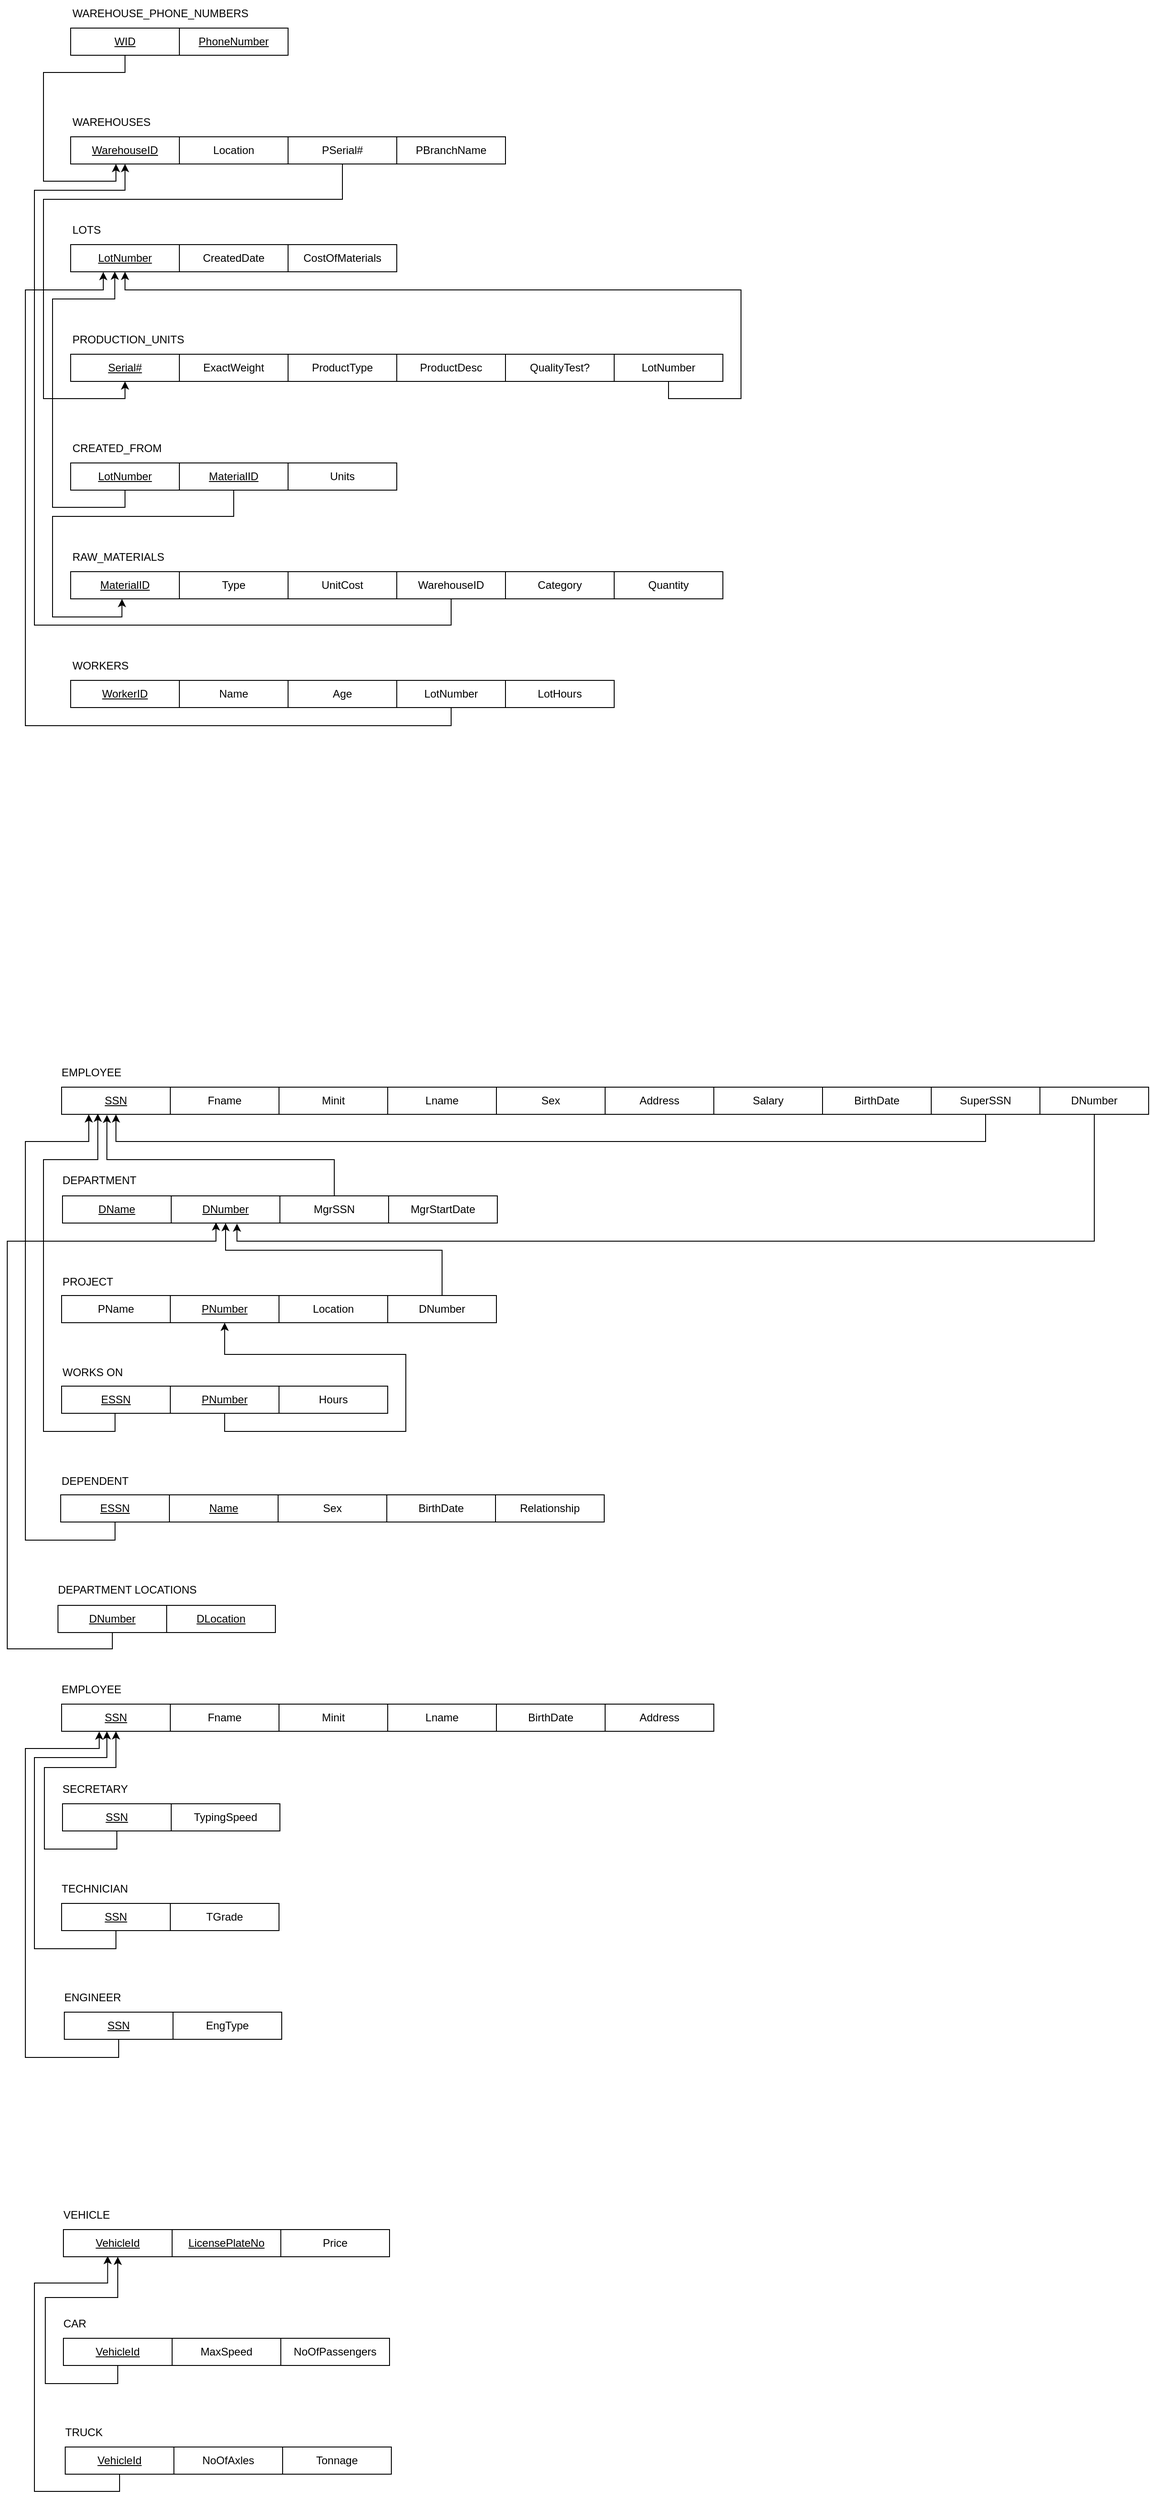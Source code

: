 <mxfile version="27.0.5">
  <diagram name="Page-1" id="d1vjwxluklCiD5EcFsX2">
    <mxGraphModel dx="2578" dy="3076" grid="1" gridSize="10" guides="1" tooltips="1" connect="1" arrows="1" fold="1" page="1" pageScale="1" pageWidth="850" pageHeight="1100" math="0" shadow="0">
      <root>
        <mxCell id="0" />
        <mxCell id="1" parent="0" />
        <mxCell id="awbqlO3b8IWFAWvkPjFu-1" value="Fname" style="rounded=0;whiteSpace=wrap;html=1;" vertex="1" parent="1">
          <mxGeometry x="230" y="340" width="120" height="30" as="geometry" />
        </mxCell>
        <mxCell id="awbqlO3b8IWFAWvkPjFu-2" value="Minit" style="rounded=0;whiteSpace=wrap;html=1;" vertex="1" parent="1">
          <mxGeometry x="350" y="340" width="120" height="30" as="geometry" />
        </mxCell>
        <mxCell id="awbqlO3b8IWFAWvkPjFu-3" value="Lname" style="rounded=0;whiteSpace=wrap;html=1;" vertex="1" parent="1">
          <mxGeometry x="470" y="340" width="120" height="30" as="geometry" />
        </mxCell>
        <mxCell id="awbqlO3b8IWFAWvkPjFu-4" value="Sex" style="rounded=0;whiteSpace=wrap;html=1;" vertex="1" parent="1">
          <mxGeometry x="590" y="340" width="120" height="30" as="geometry" />
        </mxCell>
        <mxCell id="awbqlO3b8IWFAWvkPjFu-5" value="Address" style="rounded=0;whiteSpace=wrap;html=1;" vertex="1" parent="1">
          <mxGeometry x="710" y="340" width="120" height="30" as="geometry" />
        </mxCell>
        <mxCell id="awbqlO3b8IWFAWvkPjFu-6" value="Salary" style="rounded=0;whiteSpace=wrap;html=1;" vertex="1" parent="1">
          <mxGeometry x="830" y="340" width="120" height="30" as="geometry" />
        </mxCell>
        <mxCell id="awbqlO3b8IWFAWvkPjFu-7" value="SSN" style="rounded=0;whiteSpace=wrap;html=1;fontStyle=4" vertex="1" parent="1">
          <mxGeometry x="110" y="340" width="120" height="30" as="geometry" />
        </mxCell>
        <mxCell id="awbqlO3b8IWFAWvkPjFu-9" style="edgeStyle=orthogonalEdgeStyle;rounded=0;orthogonalLoop=1;jettySize=auto;html=1;entryX=0.5;entryY=1;entryDx=0;entryDy=0;exitX=0.5;exitY=1;exitDx=0;exitDy=0;" edge="1" parent="1" source="awbqlO3b8IWFAWvkPjFu-8" target="awbqlO3b8IWFAWvkPjFu-7">
          <mxGeometry relative="1" as="geometry">
            <Array as="points">
              <mxPoint x="1130" y="400" />
              <mxPoint x="170" y="400" />
            </Array>
          </mxGeometry>
        </mxCell>
        <mxCell id="awbqlO3b8IWFAWvkPjFu-8" value="SuperSSN" style="rounded=0;whiteSpace=wrap;html=1;" vertex="1" parent="1">
          <mxGeometry x="1070" y="340" width="120" height="30" as="geometry" />
        </mxCell>
        <mxCell id="awbqlO3b8IWFAWvkPjFu-10" value="&lt;div align=&quot;left&quot;&gt;EMPLOYEE&lt;/div&gt;" style="text;html=1;align=left;verticalAlign=middle;whiteSpace=wrap;rounded=0;" vertex="1" parent="1">
          <mxGeometry x="108" y="309" width="60" height="30" as="geometry" />
        </mxCell>
        <mxCell id="awbqlO3b8IWFAWvkPjFu-11" value="DName" style="rounded=0;whiteSpace=wrap;html=1;fontStyle=4" vertex="1" parent="1">
          <mxGeometry x="111" y="460" width="120" height="30" as="geometry" />
        </mxCell>
        <mxCell id="awbqlO3b8IWFAWvkPjFu-12" value="DNumber" style="rounded=0;whiteSpace=wrap;html=1;fontStyle=4" vertex="1" parent="1">
          <mxGeometry x="231" y="460" width="120" height="30" as="geometry" />
        </mxCell>
        <mxCell id="awbqlO3b8IWFAWvkPjFu-15" style="edgeStyle=orthogonalEdgeStyle;rounded=0;orthogonalLoop=1;jettySize=auto;html=1;exitX=0.5;exitY=1;exitDx=0;exitDy=0;entryX=0.605;entryY=1.019;entryDx=0;entryDy=0;entryPerimeter=0;" edge="1" parent="1" source="awbqlO3b8IWFAWvkPjFu-14" target="awbqlO3b8IWFAWvkPjFu-12">
          <mxGeometry relative="1" as="geometry">
            <mxPoint x="1249.5" y="470" as="sourcePoint" />
            <mxPoint x="300" y="490" as="targetPoint" />
            <Array as="points">
              <mxPoint x="1250" y="510" />
              <mxPoint x="304" y="510" />
            </Array>
          </mxGeometry>
        </mxCell>
        <mxCell id="awbqlO3b8IWFAWvkPjFu-14" value="DNumber" style="rounded=0;whiteSpace=wrap;html=1;" vertex="1" parent="1">
          <mxGeometry x="1190" y="340" width="120" height="30" as="geometry" />
        </mxCell>
        <mxCell id="awbqlO3b8IWFAWvkPjFu-17" value="DEPARTMENT" style="text;html=1;align=left;verticalAlign=middle;whiteSpace=wrap;rounded=0;" vertex="1" parent="1">
          <mxGeometry x="109" y="428" width="60" height="30" as="geometry" />
        </mxCell>
        <mxCell id="awbqlO3b8IWFAWvkPjFu-18" value="MgrSSN" style="rounded=0;whiteSpace=wrap;html=1;fontStyle=0" vertex="1" parent="1">
          <mxGeometry x="351" y="460" width="120" height="30" as="geometry" />
        </mxCell>
        <mxCell id="awbqlO3b8IWFAWvkPjFu-19" style="edgeStyle=orthogonalEdgeStyle;rounded=0;orthogonalLoop=1;jettySize=auto;html=1;entryX=0.417;entryY=1.019;entryDx=0;entryDy=0;entryPerimeter=0;" edge="1" parent="1" source="awbqlO3b8IWFAWvkPjFu-18" target="awbqlO3b8IWFAWvkPjFu-7">
          <mxGeometry relative="1" as="geometry">
            <Array as="points">
              <mxPoint x="411" y="420" />
              <mxPoint x="160" y="420" />
            </Array>
          </mxGeometry>
        </mxCell>
        <mxCell id="awbqlO3b8IWFAWvkPjFu-20" value="MgrStartDate" style="rounded=0;whiteSpace=wrap;html=1;fontStyle=0" vertex="1" parent="1">
          <mxGeometry x="471" y="460" width="120" height="30" as="geometry" />
        </mxCell>
        <mxCell id="awbqlO3b8IWFAWvkPjFu-21" value="BirthDate" style="rounded=0;whiteSpace=wrap;html=1;" vertex="1" parent="1">
          <mxGeometry x="950" y="340" width="120" height="30" as="geometry" />
        </mxCell>
        <mxCell id="awbqlO3b8IWFAWvkPjFu-22" value="PName" style="rounded=0;whiteSpace=wrap;html=1;fontStyle=0" vertex="1" parent="1">
          <mxGeometry x="110" y="570" width="120" height="30" as="geometry" />
        </mxCell>
        <mxCell id="awbqlO3b8IWFAWvkPjFu-23" value="PROJECT" style="text;html=1;align=left;verticalAlign=middle;whiteSpace=wrap;rounded=0;" vertex="1" parent="1">
          <mxGeometry x="109" y="540" width="60" height="30" as="geometry" />
        </mxCell>
        <mxCell id="awbqlO3b8IWFAWvkPjFu-24" value="PNumber" style="rounded=0;whiteSpace=wrap;html=1;fontStyle=4" vertex="1" parent="1">
          <mxGeometry x="230" y="570" width="120" height="30" as="geometry" />
        </mxCell>
        <mxCell id="awbqlO3b8IWFAWvkPjFu-25" value="Location" style="rounded=0;whiteSpace=wrap;html=1;fontStyle=0" vertex="1" parent="1">
          <mxGeometry x="350" y="570" width="120" height="30" as="geometry" />
        </mxCell>
        <mxCell id="awbqlO3b8IWFAWvkPjFu-27" style="edgeStyle=orthogonalEdgeStyle;rounded=0;orthogonalLoop=1;jettySize=auto;html=1;entryX=0.5;entryY=1;entryDx=0;entryDy=0;" edge="1" parent="1" source="awbqlO3b8IWFAWvkPjFu-26" target="awbqlO3b8IWFAWvkPjFu-12">
          <mxGeometry relative="1" as="geometry">
            <Array as="points">
              <mxPoint x="530" y="520" />
              <mxPoint x="291" y="520" />
            </Array>
          </mxGeometry>
        </mxCell>
        <mxCell id="awbqlO3b8IWFAWvkPjFu-26" value="DNumber" style="rounded=0;whiteSpace=wrap;html=1;fontStyle=0" vertex="1" parent="1">
          <mxGeometry x="470" y="570" width="120" height="30" as="geometry" />
        </mxCell>
        <mxCell id="awbqlO3b8IWFAWvkPjFu-30" style="edgeStyle=orthogonalEdgeStyle;rounded=0;orthogonalLoop=1;jettySize=auto;html=1;entryX=0.333;entryY=0.974;entryDx=0;entryDy=0;entryPerimeter=0;exitX=0.5;exitY=1;exitDx=0;exitDy=0;" edge="1" parent="1" source="awbqlO3b8IWFAWvkPjFu-28" target="awbqlO3b8IWFAWvkPjFu-7">
          <mxGeometry relative="1" as="geometry">
            <mxPoint x="150" y="380" as="targetPoint" />
            <Array as="points">
              <mxPoint x="169" y="720" />
              <mxPoint x="90" y="720" />
              <mxPoint x="90" y="420" />
              <mxPoint x="150" y="420" />
            </Array>
          </mxGeometry>
        </mxCell>
        <mxCell id="awbqlO3b8IWFAWvkPjFu-28" value="ESSN" style="rounded=0;whiteSpace=wrap;html=1;fontStyle=4" vertex="1" parent="1">
          <mxGeometry x="110" y="670" width="120" height="30" as="geometry" />
        </mxCell>
        <mxCell id="awbqlO3b8IWFAWvkPjFu-29" value="WORKS ON" style="text;html=1;align=left;verticalAlign=middle;whiteSpace=wrap;rounded=0;" vertex="1" parent="1">
          <mxGeometry x="109" y="640" width="92" height="30" as="geometry" />
        </mxCell>
        <mxCell id="awbqlO3b8IWFAWvkPjFu-32" style="edgeStyle=orthogonalEdgeStyle;rounded=0;orthogonalLoop=1;jettySize=auto;html=1;entryX=0.5;entryY=1;entryDx=0;entryDy=0;exitX=0.5;exitY=1;exitDx=0;exitDy=0;" edge="1" parent="1" source="awbqlO3b8IWFAWvkPjFu-31" target="awbqlO3b8IWFAWvkPjFu-24">
          <mxGeometry relative="1" as="geometry">
            <Array as="points">
              <mxPoint x="290" y="720" />
              <mxPoint x="490" y="720" />
              <mxPoint x="490" y="635" />
              <mxPoint x="290" y="635" />
            </Array>
          </mxGeometry>
        </mxCell>
        <mxCell id="awbqlO3b8IWFAWvkPjFu-31" value="PNumber" style="rounded=0;whiteSpace=wrap;html=1;fontStyle=4" vertex="1" parent="1">
          <mxGeometry x="230" y="670" width="120" height="30" as="geometry" />
        </mxCell>
        <mxCell id="awbqlO3b8IWFAWvkPjFu-33" value="Hours" style="rounded=0;whiteSpace=wrap;html=1;fontStyle=0" vertex="1" parent="1">
          <mxGeometry x="350" y="670" width="120" height="30" as="geometry" />
        </mxCell>
        <mxCell id="awbqlO3b8IWFAWvkPjFu-41" style="edgeStyle=orthogonalEdgeStyle;rounded=0;orthogonalLoop=1;jettySize=auto;html=1;entryX=0.25;entryY=1;entryDx=0;entryDy=0;exitX=0.5;exitY=1;exitDx=0;exitDy=0;" edge="1" parent="1" source="awbqlO3b8IWFAWvkPjFu-35" target="awbqlO3b8IWFAWvkPjFu-7">
          <mxGeometry relative="1" as="geometry">
            <Array as="points">
              <mxPoint x="169" y="840" />
              <mxPoint x="70" y="840" />
              <mxPoint x="70" y="400" />
              <mxPoint x="140" y="400" />
            </Array>
          </mxGeometry>
        </mxCell>
        <mxCell id="awbqlO3b8IWFAWvkPjFu-35" value="ESSN" style="rounded=0;whiteSpace=wrap;html=1;fontStyle=4" vertex="1" parent="1">
          <mxGeometry x="109" y="790" width="120" height="30" as="geometry" />
        </mxCell>
        <mxCell id="awbqlO3b8IWFAWvkPjFu-36" value="DEPENDENT" style="text;html=1;align=left;verticalAlign=middle;whiteSpace=wrap;rounded=0;" vertex="1" parent="1">
          <mxGeometry x="108" y="760" width="92" height="30" as="geometry" />
        </mxCell>
        <mxCell id="awbqlO3b8IWFAWvkPjFu-37" value="Name" style="rounded=0;whiteSpace=wrap;html=1;fontStyle=4" vertex="1" parent="1">
          <mxGeometry x="229" y="790" width="120" height="30" as="geometry" />
        </mxCell>
        <mxCell id="awbqlO3b8IWFAWvkPjFu-38" value="Sex" style="rounded=0;whiteSpace=wrap;html=1;fontStyle=0" vertex="1" parent="1">
          <mxGeometry x="349" y="790" width="120" height="30" as="geometry" />
        </mxCell>
        <mxCell id="awbqlO3b8IWFAWvkPjFu-39" value="BirthDate" style="rounded=0;whiteSpace=wrap;html=1;fontStyle=0" vertex="1" parent="1">
          <mxGeometry x="469" y="790" width="120" height="30" as="geometry" />
        </mxCell>
        <mxCell id="awbqlO3b8IWFAWvkPjFu-40" value="Relationship" style="rounded=0;whiteSpace=wrap;html=1;fontStyle=0" vertex="1" parent="1">
          <mxGeometry x="589" y="790" width="120" height="30" as="geometry" />
        </mxCell>
        <mxCell id="awbqlO3b8IWFAWvkPjFu-42" value="Fname" style="rounded=0;whiteSpace=wrap;html=1;" vertex="1" parent="1">
          <mxGeometry x="230" y="1021" width="120" height="30" as="geometry" />
        </mxCell>
        <mxCell id="awbqlO3b8IWFAWvkPjFu-43" value="Minit" style="rounded=0;whiteSpace=wrap;html=1;" vertex="1" parent="1">
          <mxGeometry x="350" y="1021" width="120" height="30" as="geometry" />
        </mxCell>
        <mxCell id="awbqlO3b8IWFAWvkPjFu-44" value="Lname" style="rounded=0;whiteSpace=wrap;html=1;" vertex="1" parent="1">
          <mxGeometry x="470" y="1021" width="120" height="30" as="geometry" />
        </mxCell>
        <mxCell id="awbqlO3b8IWFAWvkPjFu-46" value="Address" style="rounded=0;whiteSpace=wrap;html=1;" vertex="1" parent="1">
          <mxGeometry x="710" y="1021" width="120" height="30" as="geometry" />
        </mxCell>
        <mxCell id="awbqlO3b8IWFAWvkPjFu-48" value="SSN" style="rounded=0;whiteSpace=wrap;html=1;fontStyle=4" vertex="1" parent="1">
          <mxGeometry x="110" y="1021" width="120" height="30" as="geometry" />
        </mxCell>
        <mxCell id="awbqlO3b8IWFAWvkPjFu-50" value="&lt;div align=&quot;left&quot;&gt;EMPLOYEE&lt;/div&gt;" style="text;html=1;align=left;verticalAlign=middle;whiteSpace=wrap;rounded=0;" vertex="1" parent="1">
          <mxGeometry x="108" y="990" width="60" height="30" as="geometry" />
        </mxCell>
        <mxCell id="awbqlO3b8IWFAWvkPjFu-52" value="BirthDate" style="rounded=0;whiteSpace=wrap;html=1;" vertex="1" parent="1">
          <mxGeometry x="590" y="1021" width="120" height="30" as="geometry" />
        </mxCell>
        <mxCell id="awbqlO3b8IWFAWvkPjFu-67" style="edgeStyle=orthogonalEdgeStyle;rounded=0;orthogonalLoop=1;jettySize=auto;html=1;entryX=0.5;entryY=1;entryDx=0;entryDy=0;exitX=0.5;exitY=1;exitDx=0;exitDy=0;" edge="1" parent="1" source="awbqlO3b8IWFAWvkPjFu-56" target="awbqlO3b8IWFAWvkPjFu-48">
          <mxGeometry relative="1" as="geometry" />
        </mxCell>
        <mxCell id="awbqlO3b8IWFAWvkPjFu-56" value="SSN" style="rounded=0;whiteSpace=wrap;html=1;fontStyle=4" vertex="1" parent="1">
          <mxGeometry x="111" y="1131" width="120" height="30" as="geometry" />
        </mxCell>
        <mxCell id="awbqlO3b8IWFAWvkPjFu-57" value="SECRETARY" style="text;html=1;align=left;verticalAlign=middle;whiteSpace=wrap;rounded=0;" vertex="1" parent="1">
          <mxGeometry x="109" y="1100" width="60" height="30" as="geometry" />
        </mxCell>
        <mxCell id="awbqlO3b8IWFAWvkPjFu-59" value="TypingSpeed" style="rounded=0;whiteSpace=wrap;html=1;" vertex="1" parent="1">
          <mxGeometry x="231" y="1131" width="120" height="30" as="geometry" />
        </mxCell>
        <mxCell id="awbqlO3b8IWFAWvkPjFu-68" style="edgeStyle=orthogonalEdgeStyle;rounded=0;orthogonalLoop=1;jettySize=auto;html=1;exitX=0.5;exitY=1;exitDx=0;exitDy=0;" edge="1" parent="1" source="awbqlO3b8IWFAWvkPjFu-60">
          <mxGeometry relative="1" as="geometry">
            <mxPoint x="160" y="1051" as="targetPoint" />
            <Array as="points">
              <mxPoint x="170" y="1291" />
              <mxPoint x="80" y="1291" />
              <mxPoint x="80" y="1080" />
              <mxPoint x="160" y="1080" />
              <mxPoint x="160" y="1051" />
            </Array>
          </mxGeometry>
        </mxCell>
        <mxCell id="awbqlO3b8IWFAWvkPjFu-60" value="SSN" style="rounded=0;whiteSpace=wrap;html=1;fontStyle=4" vertex="1" parent="1">
          <mxGeometry x="110" y="1241" width="120" height="30" as="geometry" />
        </mxCell>
        <mxCell id="awbqlO3b8IWFAWvkPjFu-61" value="TECHNICIAN" style="text;html=1;align=left;verticalAlign=middle;whiteSpace=wrap;rounded=0;" vertex="1" parent="1">
          <mxGeometry x="108" y="1210" width="60" height="30" as="geometry" />
        </mxCell>
        <mxCell id="awbqlO3b8IWFAWvkPjFu-62" value="TGrade" style="rounded=0;whiteSpace=wrap;html=1;" vertex="1" parent="1">
          <mxGeometry x="230" y="1241" width="120" height="30" as="geometry" />
        </mxCell>
        <mxCell id="awbqlO3b8IWFAWvkPjFu-69" style="edgeStyle=orthogonalEdgeStyle;rounded=0;orthogonalLoop=1;jettySize=auto;html=1;exitX=0.5;exitY=1;exitDx=0;exitDy=0;entryX=0.346;entryY=1.008;entryDx=0;entryDy=0;entryPerimeter=0;" edge="1" parent="1" source="awbqlO3b8IWFAWvkPjFu-63" target="awbqlO3b8IWFAWvkPjFu-48">
          <mxGeometry relative="1" as="geometry">
            <mxPoint x="70" y="1230" as="targetPoint" />
            <Array as="points">
              <mxPoint x="173" y="1411" />
              <mxPoint x="70" y="1411" />
              <mxPoint x="70" y="1070" />
              <mxPoint x="152" y="1070" />
            </Array>
          </mxGeometry>
        </mxCell>
        <mxCell id="awbqlO3b8IWFAWvkPjFu-63" value="SSN" style="rounded=0;whiteSpace=wrap;html=1;fontStyle=4" vertex="1" parent="1">
          <mxGeometry x="113" y="1361" width="120" height="30" as="geometry" />
        </mxCell>
        <mxCell id="awbqlO3b8IWFAWvkPjFu-64" value="ENGINEER" style="text;html=1;align=left;verticalAlign=middle;whiteSpace=wrap;rounded=0;" vertex="1" parent="1">
          <mxGeometry x="111" y="1330" width="60" height="30" as="geometry" />
        </mxCell>
        <mxCell id="awbqlO3b8IWFAWvkPjFu-65" value="EngType" style="rounded=0;whiteSpace=wrap;html=1;" vertex="1" parent="1">
          <mxGeometry x="233" y="1361" width="120" height="30" as="geometry" />
        </mxCell>
        <mxCell id="awbqlO3b8IWFAWvkPjFu-70" value="VehicleId" style="rounded=0;whiteSpace=wrap;html=1;fontStyle=4" vertex="1" parent="1">
          <mxGeometry x="112" y="1601" width="120" height="30" as="geometry" />
        </mxCell>
        <mxCell id="awbqlO3b8IWFAWvkPjFu-71" value="VEHICLE" style="text;html=1;align=left;verticalAlign=middle;whiteSpace=wrap;rounded=0;" vertex="1" parent="1">
          <mxGeometry x="110" y="1570" width="60" height="30" as="geometry" />
        </mxCell>
        <mxCell id="awbqlO3b8IWFAWvkPjFu-72" value="LicensePlateNo" style="rounded=0;whiteSpace=wrap;html=1;fontStyle=4" vertex="1" parent="1">
          <mxGeometry x="232" y="1601" width="120" height="30" as="geometry" />
        </mxCell>
        <mxCell id="awbqlO3b8IWFAWvkPjFu-73" value="Price" style="rounded=0;whiteSpace=wrap;html=1;fontStyle=0" vertex="1" parent="1">
          <mxGeometry x="352" y="1601" width="120" height="30" as="geometry" />
        </mxCell>
        <mxCell id="awbqlO3b8IWFAWvkPjFu-82" style="edgeStyle=orthogonalEdgeStyle;rounded=0;orthogonalLoop=1;jettySize=auto;html=1;entryX=0.5;entryY=1;entryDx=0;entryDy=0;exitX=0.5;exitY=1;exitDx=0;exitDy=0;" edge="1" parent="1" source="awbqlO3b8IWFAWvkPjFu-74" target="awbqlO3b8IWFAWvkPjFu-70">
          <mxGeometry relative="1" as="geometry" />
        </mxCell>
        <mxCell id="awbqlO3b8IWFAWvkPjFu-74" value="VehicleId" style="rounded=0;whiteSpace=wrap;html=1;fontStyle=4" vertex="1" parent="1">
          <mxGeometry x="112" y="1721" width="120" height="30" as="geometry" />
        </mxCell>
        <mxCell id="awbqlO3b8IWFAWvkPjFu-75" value="CAR" style="text;html=1;align=left;verticalAlign=middle;whiteSpace=wrap;rounded=0;" vertex="1" parent="1">
          <mxGeometry x="110" y="1690" width="60" height="30" as="geometry" />
        </mxCell>
        <mxCell id="awbqlO3b8IWFAWvkPjFu-76" value="MaxSpeed" style="rounded=0;whiteSpace=wrap;html=1;" vertex="1" parent="1">
          <mxGeometry x="232" y="1721" width="120" height="30" as="geometry" />
        </mxCell>
        <mxCell id="awbqlO3b8IWFAWvkPjFu-77" value="NoOfPassengers" style="rounded=0;whiteSpace=wrap;html=1;" vertex="1" parent="1">
          <mxGeometry x="352" y="1721" width="120" height="30" as="geometry" />
        </mxCell>
        <mxCell id="awbqlO3b8IWFAWvkPjFu-83" style="edgeStyle=orthogonalEdgeStyle;rounded=0;orthogonalLoop=1;jettySize=auto;html=1;entryX=0.407;entryY=0.971;entryDx=0;entryDy=0;entryPerimeter=0;exitX=0.5;exitY=1;exitDx=0;exitDy=0;" edge="1" parent="1" source="awbqlO3b8IWFAWvkPjFu-78" target="awbqlO3b8IWFAWvkPjFu-70">
          <mxGeometry relative="1" as="geometry">
            <mxPoint x="80" y="1660" as="targetPoint" />
            <Array as="points">
              <mxPoint x="174" y="1890" />
              <mxPoint x="80" y="1890" />
              <mxPoint x="80" y="1660" />
              <mxPoint x="161" y="1660" />
            </Array>
          </mxGeometry>
        </mxCell>
        <mxCell id="awbqlO3b8IWFAWvkPjFu-78" value="VehicleId" style="rounded=0;whiteSpace=wrap;html=1;fontStyle=4" vertex="1" parent="1">
          <mxGeometry x="114" y="1841" width="120" height="30" as="geometry" />
        </mxCell>
        <mxCell id="awbqlO3b8IWFAWvkPjFu-79" value="TRUCK" style="text;html=1;align=left;verticalAlign=middle;whiteSpace=wrap;rounded=0;" vertex="1" parent="1">
          <mxGeometry x="112" y="1810" width="60" height="30" as="geometry" />
        </mxCell>
        <mxCell id="awbqlO3b8IWFAWvkPjFu-80" value="NoOfAxles" style="rounded=0;whiteSpace=wrap;html=1;" vertex="1" parent="1">
          <mxGeometry x="234" y="1841" width="120" height="30" as="geometry" />
        </mxCell>
        <mxCell id="awbqlO3b8IWFAWvkPjFu-81" value="Tonnage" style="rounded=0;whiteSpace=wrap;html=1;" vertex="1" parent="1">
          <mxGeometry x="354" y="1841" width="120" height="30" as="geometry" />
        </mxCell>
        <mxCell id="awbqlO3b8IWFAWvkPjFu-150" value="DNumber" style="rounded=0;whiteSpace=wrap;html=1;fontStyle=4" vertex="1" parent="1">
          <mxGeometry x="106" y="912" width="120" height="30" as="geometry" />
        </mxCell>
        <mxCell id="awbqlO3b8IWFAWvkPjFu-151" value="DEPARTMENT LOCATIONS" style="text;html=1;align=left;verticalAlign=middle;whiteSpace=wrap;rounded=0;" vertex="1" parent="1">
          <mxGeometry x="104" y="880" width="186" height="30" as="geometry" />
        </mxCell>
        <mxCell id="awbqlO3b8IWFAWvkPjFu-155" value="DLocation" style="rounded=0;whiteSpace=wrap;html=1;fontStyle=4" vertex="1" parent="1">
          <mxGeometry x="226" y="912" width="120" height="30" as="geometry" />
        </mxCell>
        <mxCell id="awbqlO3b8IWFAWvkPjFu-156" style="edgeStyle=orthogonalEdgeStyle;rounded=0;orthogonalLoop=1;jettySize=auto;html=1;entryX=0.412;entryY=0.976;entryDx=0;entryDy=0;entryPerimeter=0;exitX=0.5;exitY=1;exitDx=0;exitDy=0;" edge="1" parent="1" source="awbqlO3b8IWFAWvkPjFu-150" target="awbqlO3b8IWFAWvkPjFu-12">
          <mxGeometry relative="1" as="geometry">
            <Array as="points">
              <mxPoint x="166" y="960" />
              <mxPoint x="50" y="960" />
              <mxPoint x="50" y="510" />
              <mxPoint x="280" y="510" />
            </Array>
          </mxGeometry>
        </mxCell>
        <mxCell id="awbqlO3b8IWFAWvkPjFu-157" value="" style="group" vertex="1" connectable="0" parent="1">
          <mxGeometry x="70" y="-860" width="790" height="801" as="geometry" />
        </mxCell>
        <mxCell id="awbqlO3b8IWFAWvkPjFu-84" value="LOTS" style="text;html=1;align=left;verticalAlign=middle;whiteSpace=wrap;rounded=0;" vertex="1" parent="awbqlO3b8IWFAWvkPjFu-157">
          <mxGeometry x="50" y="239" width="60" height="30" as="geometry" />
        </mxCell>
        <mxCell id="awbqlO3b8IWFAWvkPjFu-85" value="LotNumber" style="rounded=0;whiteSpace=wrap;html=1;fontStyle=4" vertex="1" parent="awbqlO3b8IWFAWvkPjFu-157">
          <mxGeometry x="50" y="270" width="120" height="30" as="geometry" />
        </mxCell>
        <mxCell id="awbqlO3b8IWFAWvkPjFu-86" value="CreatedDate" style="rounded=0;whiteSpace=wrap;html=1;fontStyle=0" vertex="1" parent="awbqlO3b8IWFAWvkPjFu-157">
          <mxGeometry x="170" y="270" width="120" height="30" as="geometry" />
        </mxCell>
        <mxCell id="awbqlO3b8IWFAWvkPjFu-87" value="CostOfMaterials" style="rounded=0;whiteSpace=wrap;html=1;fontStyle=0" vertex="1" parent="awbqlO3b8IWFAWvkPjFu-157">
          <mxGeometry x="290" y="270" width="120" height="30" as="geometry" />
        </mxCell>
        <mxCell id="awbqlO3b8IWFAWvkPjFu-88" value="PRODUCTION_UNITS" style="text;html=1;align=left;verticalAlign=middle;whiteSpace=wrap;rounded=0;" vertex="1" parent="awbqlO3b8IWFAWvkPjFu-157">
          <mxGeometry x="50" y="360" width="130" height="30" as="geometry" />
        </mxCell>
        <mxCell id="awbqlO3b8IWFAWvkPjFu-135" style="edgeStyle=orthogonalEdgeStyle;rounded=0;orthogonalLoop=1;jettySize=auto;html=1;entryX=0.5;entryY=1;entryDx=0;entryDy=0;exitX=0.5;exitY=1;exitDx=0;exitDy=0;startArrow=classic;startFill=1;endArrow=none;endFill=1;" edge="1" parent="awbqlO3b8IWFAWvkPjFu-157" source="awbqlO3b8IWFAWvkPjFu-89" target="awbqlO3b8IWFAWvkPjFu-133">
          <mxGeometry relative="1" as="geometry">
            <Array as="points">
              <mxPoint x="110" y="440" />
              <mxPoint x="20" y="440" />
              <mxPoint x="20" y="220" />
              <mxPoint x="350" y="220" />
            </Array>
          </mxGeometry>
        </mxCell>
        <mxCell id="awbqlO3b8IWFAWvkPjFu-89" value="Serial#" style="rounded=0;whiteSpace=wrap;html=1;fontStyle=4" vertex="1" parent="awbqlO3b8IWFAWvkPjFu-157">
          <mxGeometry x="50" y="391" width="120" height="30" as="geometry" />
        </mxCell>
        <mxCell id="awbqlO3b8IWFAWvkPjFu-90" value="ExactWeight" style="rounded=0;whiteSpace=wrap;html=1;fontStyle=0" vertex="1" parent="awbqlO3b8IWFAWvkPjFu-157">
          <mxGeometry x="170" y="391" width="120" height="30" as="geometry" />
        </mxCell>
        <mxCell id="awbqlO3b8IWFAWvkPjFu-91" value="&lt;div&gt;ProductType&lt;/div&gt;" style="rounded=0;whiteSpace=wrap;html=1;fontStyle=0" vertex="1" parent="awbqlO3b8IWFAWvkPjFu-157">
          <mxGeometry x="290" y="391" width="120" height="30" as="geometry" />
        </mxCell>
        <mxCell id="awbqlO3b8IWFAWvkPjFu-92" value="ProductDesc" style="rounded=0;whiteSpace=wrap;html=1;fontStyle=0" vertex="1" parent="awbqlO3b8IWFAWvkPjFu-157">
          <mxGeometry x="410" y="391" width="120" height="30" as="geometry" />
        </mxCell>
        <mxCell id="awbqlO3b8IWFAWvkPjFu-93" value="QualityTest?" style="rounded=0;whiteSpace=wrap;html=1;fontStyle=0" vertex="1" parent="awbqlO3b8IWFAWvkPjFu-157">
          <mxGeometry x="530" y="391" width="120" height="30" as="geometry" />
        </mxCell>
        <mxCell id="awbqlO3b8IWFAWvkPjFu-95" style="edgeStyle=orthogonalEdgeStyle;rounded=0;orthogonalLoop=1;jettySize=auto;html=1;exitX=0.5;exitY=1;exitDx=0;exitDy=0;entryX=0.5;entryY=1;entryDx=0;entryDy=0;" edge="1" parent="awbqlO3b8IWFAWvkPjFu-157" source="awbqlO3b8IWFAWvkPjFu-94" target="awbqlO3b8IWFAWvkPjFu-85">
          <mxGeometry relative="1" as="geometry">
            <Array as="points">
              <mxPoint x="710" y="440" />
              <mxPoint x="790" y="440" />
              <mxPoint x="790" y="320" />
              <mxPoint x="110" y="320" />
            </Array>
          </mxGeometry>
        </mxCell>
        <mxCell id="awbqlO3b8IWFAWvkPjFu-94" value="LotNumber" style="rounded=0;whiteSpace=wrap;html=1;fontStyle=0" vertex="1" parent="awbqlO3b8IWFAWvkPjFu-157">
          <mxGeometry x="650" y="391" width="120" height="30" as="geometry" />
        </mxCell>
        <mxCell id="awbqlO3b8IWFAWvkPjFu-98" value="CREATED_FROM" style="text;html=1;align=left;verticalAlign=middle;whiteSpace=wrap;rounded=0;" vertex="1" parent="awbqlO3b8IWFAWvkPjFu-157">
          <mxGeometry x="50" y="480" width="130" height="30" as="geometry" />
        </mxCell>
        <mxCell id="awbqlO3b8IWFAWvkPjFu-99" value="LotNumber" style="rounded=0;whiteSpace=wrap;html=1;fontStyle=4" vertex="1" parent="awbqlO3b8IWFAWvkPjFu-157">
          <mxGeometry x="50" y="511" width="120" height="30" as="geometry" />
        </mxCell>
        <mxCell id="awbqlO3b8IWFAWvkPjFu-100" value="MaterialID" style="rounded=0;whiteSpace=wrap;html=1;fontStyle=4" vertex="1" parent="awbqlO3b8IWFAWvkPjFu-157">
          <mxGeometry x="170" y="511" width="120" height="30" as="geometry" />
        </mxCell>
        <mxCell id="awbqlO3b8IWFAWvkPjFu-101" value="Units" style="rounded=0;whiteSpace=wrap;html=1;fontStyle=0" vertex="1" parent="awbqlO3b8IWFAWvkPjFu-157">
          <mxGeometry x="290" y="511" width="120" height="30" as="geometry" />
        </mxCell>
        <mxCell id="awbqlO3b8IWFAWvkPjFu-102" style="edgeStyle=orthogonalEdgeStyle;rounded=0;orthogonalLoop=1;jettySize=auto;html=1;entryX=0.406;entryY=0.994;entryDx=0;entryDy=0;entryPerimeter=0;exitX=0.5;exitY=1;exitDx=0;exitDy=0;" edge="1" parent="awbqlO3b8IWFAWvkPjFu-157" source="awbqlO3b8IWFAWvkPjFu-99" target="awbqlO3b8IWFAWvkPjFu-85">
          <mxGeometry relative="1" as="geometry">
            <Array as="points">
              <mxPoint x="110" y="560" />
              <mxPoint x="30" y="560" />
              <mxPoint x="30" y="330" />
              <mxPoint x="99" y="330" />
            </Array>
          </mxGeometry>
        </mxCell>
        <mxCell id="awbqlO3b8IWFAWvkPjFu-103" value="RAW_MATERIALS" style="text;html=1;align=left;verticalAlign=middle;whiteSpace=wrap;rounded=0;" vertex="1" parent="awbqlO3b8IWFAWvkPjFu-157">
          <mxGeometry x="50" y="600" width="130" height="30" as="geometry" />
        </mxCell>
        <mxCell id="awbqlO3b8IWFAWvkPjFu-107" style="edgeStyle=orthogonalEdgeStyle;rounded=0;orthogonalLoop=1;jettySize=auto;html=1;entryX=0.5;entryY=1;entryDx=0;entryDy=0;exitX=0.472;exitY=1.004;exitDx=0;exitDy=0;endArrow=none;startFill=1;startArrow=classic;exitPerimeter=0;" edge="1" parent="awbqlO3b8IWFAWvkPjFu-157" source="awbqlO3b8IWFAWvkPjFu-104" target="awbqlO3b8IWFAWvkPjFu-100">
          <mxGeometry relative="1" as="geometry">
            <Array as="points">
              <mxPoint x="107" y="681" />
              <mxPoint x="30" y="681" />
              <mxPoint x="30" y="570" />
              <mxPoint x="230" y="570" />
            </Array>
          </mxGeometry>
        </mxCell>
        <mxCell id="awbqlO3b8IWFAWvkPjFu-104" value="MaterialID" style="rounded=0;whiteSpace=wrap;html=1;fontStyle=4" vertex="1" parent="awbqlO3b8IWFAWvkPjFu-157">
          <mxGeometry x="50" y="631" width="120" height="30" as="geometry" />
        </mxCell>
        <mxCell id="awbqlO3b8IWFAWvkPjFu-105" value="Type" style="rounded=0;whiteSpace=wrap;html=1;fontStyle=0" vertex="1" parent="awbqlO3b8IWFAWvkPjFu-157">
          <mxGeometry x="170" y="631" width="120" height="30" as="geometry" />
        </mxCell>
        <mxCell id="awbqlO3b8IWFAWvkPjFu-106" value="UnitCost" style="rounded=0;whiteSpace=wrap;html=1;fontStyle=0" vertex="1" parent="awbqlO3b8IWFAWvkPjFu-157">
          <mxGeometry x="290" y="631" width="120" height="30" as="geometry" />
        </mxCell>
        <mxCell id="awbqlO3b8IWFAWvkPjFu-110" value="WAREHOUSES" style="text;html=1;align=left;verticalAlign=middle;whiteSpace=wrap;rounded=0;" vertex="1" parent="awbqlO3b8IWFAWvkPjFu-157">
          <mxGeometry x="50" y="120" width="90" height="30" as="geometry" />
        </mxCell>
        <mxCell id="awbqlO3b8IWFAWvkPjFu-111" value="WarehouseID" style="rounded=0;whiteSpace=wrap;html=1;fontStyle=4" vertex="1" parent="awbqlO3b8IWFAWvkPjFu-157">
          <mxGeometry x="50" y="151" width="120" height="30" as="geometry" />
        </mxCell>
        <mxCell id="awbqlO3b8IWFAWvkPjFu-112" value="Location" style="rounded=0;whiteSpace=wrap;html=1;fontStyle=0" vertex="1" parent="awbqlO3b8IWFAWvkPjFu-157">
          <mxGeometry x="170" y="151" width="120" height="30" as="geometry" />
        </mxCell>
        <mxCell id="awbqlO3b8IWFAWvkPjFu-127" value="WAREHOUSE_PHONE_NUMBERS" style="text;html=1;align=left;verticalAlign=middle;whiteSpace=wrap;rounded=0;" vertex="1" parent="awbqlO3b8IWFAWvkPjFu-157">
          <mxGeometry x="50" width="90" height="30" as="geometry" />
        </mxCell>
        <mxCell id="awbqlO3b8IWFAWvkPjFu-132" style="edgeStyle=orthogonalEdgeStyle;rounded=0;orthogonalLoop=1;jettySize=auto;html=1;exitX=0.5;exitY=1;exitDx=0;exitDy=0;" edge="1" parent="awbqlO3b8IWFAWvkPjFu-157" source="awbqlO3b8IWFAWvkPjFu-128">
          <mxGeometry relative="1" as="geometry">
            <mxPoint x="100" y="181" as="targetPoint" />
            <Array as="points">
              <mxPoint x="110" y="80" />
              <mxPoint x="20" y="80" />
              <mxPoint x="20" y="200" />
              <mxPoint x="100" y="200" />
              <mxPoint x="100" y="181" />
            </Array>
          </mxGeometry>
        </mxCell>
        <mxCell id="awbqlO3b8IWFAWvkPjFu-128" value="WID" style="rounded=0;whiteSpace=wrap;html=1;fontStyle=4" vertex="1" parent="awbqlO3b8IWFAWvkPjFu-157">
          <mxGeometry x="50" y="31" width="120" height="30" as="geometry" />
        </mxCell>
        <mxCell id="awbqlO3b8IWFAWvkPjFu-129" value="PhoneNumber" style="rounded=0;whiteSpace=wrap;html=1;fontStyle=4" vertex="1" parent="awbqlO3b8IWFAWvkPjFu-157">
          <mxGeometry x="170" y="31" width="120" height="30" as="geometry" />
        </mxCell>
        <mxCell id="awbqlO3b8IWFAWvkPjFu-133" value="&lt;div&gt;PSerial#&lt;/div&gt;" style="rounded=0;whiteSpace=wrap;html=1;fontStyle=0" vertex="1" parent="awbqlO3b8IWFAWvkPjFu-157">
          <mxGeometry x="290" y="151" width="120" height="30" as="geometry" />
        </mxCell>
        <mxCell id="awbqlO3b8IWFAWvkPjFu-136" value="PBranchName" style="rounded=0;whiteSpace=wrap;html=1;fontStyle=0" vertex="1" parent="awbqlO3b8IWFAWvkPjFu-157">
          <mxGeometry x="410" y="151" width="120" height="30" as="geometry" />
        </mxCell>
        <mxCell id="awbqlO3b8IWFAWvkPjFu-140" style="edgeStyle=orthogonalEdgeStyle;rounded=0;orthogonalLoop=1;jettySize=auto;html=1;entryX=0.5;entryY=1;entryDx=0;entryDy=0;" edge="1" parent="awbqlO3b8IWFAWvkPjFu-157" source="awbqlO3b8IWFAWvkPjFu-137" target="awbqlO3b8IWFAWvkPjFu-111">
          <mxGeometry relative="1" as="geometry">
            <mxPoint x="10" y="210" as="targetPoint" />
            <Array as="points">
              <mxPoint x="470" y="690" />
              <mxPoint x="10" y="690" />
              <mxPoint x="10" y="210" />
              <mxPoint x="110" y="210" />
            </Array>
          </mxGeometry>
        </mxCell>
        <mxCell id="awbqlO3b8IWFAWvkPjFu-137" value="WarehouseID" style="rounded=0;whiteSpace=wrap;html=1;fontStyle=0" vertex="1" parent="awbqlO3b8IWFAWvkPjFu-157">
          <mxGeometry x="410" y="631" width="120" height="30" as="geometry" />
        </mxCell>
        <mxCell id="awbqlO3b8IWFAWvkPjFu-138" value="Category" style="rounded=0;whiteSpace=wrap;html=1;fontStyle=0" vertex="1" parent="awbqlO3b8IWFAWvkPjFu-157">
          <mxGeometry x="530" y="631" width="120" height="30" as="geometry" />
        </mxCell>
        <mxCell id="awbqlO3b8IWFAWvkPjFu-139" value="Quantity" style="rounded=0;whiteSpace=wrap;html=1;fontStyle=0" vertex="1" parent="awbqlO3b8IWFAWvkPjFu-157">
          <mxGeometry x="650" y="631" width="120" height="30" as="geometry" />
        </mxCell>
        <mxCell id="awbqlO3b8IWFAWvkPjFu-141" value="WORKERS" style="text;html=1;align=left;verticalAlign=middle;whiteSpace=wrap;rounded=0;" vertex="1" parent="awbqlO3b8IWFAWvkPjFu-157">
          <mxGeometry x="50" y="720" width="130" height="30" as="geometry" />
        </mxCell>
        <mxCell id="awbqlO3b8IWFAWvkPjFu-142" value="WorkerID" style="rounded=0;whiteSpace=wrap;html=1;fontStyle=4" vertex="1" parent="awbqlO3b8IWFAWvkPjFu-157">
          <mxGeometry x="50" y="751" width="120" height="30" as="geometry" />
        </mxCell>
        <mxCell id="awbqlO3b8IWFAWvkPjFu-143" value="Name" style="rounded=0;whiteSpace=wrap;html=1;fontStyle=0" vertex="1" parent="awbqlO3b8IWFAWvkPjFu-157">
          <mxGeometry x="170" y="751" width="120" height="30" as="geometry" />
        </mxCell>
        <mxCell id="awbqlO3b8IWFAWvkPjFu-144" value="Age" style="rounded=0;whiteSpace=wrap;html=1;fontStyle=0" vertex="1" parent="awbqlO3b8IWFAWvkPjFu-157">
          <mxGeometry x="290" y="751" width="120" height="30" as="geometry" />
        </mxCell>
        <mxCell id="awbqlO3b8IWFAWvkPjFu-148" style="edgeStyle=orthogonalEdgeStyle;rounded=0;orthogonalLoop=1;jettySize=auto;html=1;entryX=0.299;entryY=1.007;entryDx=0;entryDy=0;entryPerimeter=0;exitX=0.5;exitY=1;exitDx=0;exitDy=0;" edge="1" parent="awbqlO3b8IWFAWvkPjFu-157" source="awbqlO3b8IWFAWvkPjFu-145" target="awbqlO3b8IWFAWvkPjFu-85">
          <mxGeometry relative="1" as="geometry">
            <mxPoint x="90" y="330" as="targetPoint" />
            <Array as="points">
              <mxPoint x="470" y="801" />
              <mxPoint y="801" />
              <mxPoint y="320" />
              <mxPoint x="86" y="320" />
              <mxPoint x="86" y="300" />
            </Array>
          </mxGeometry>
        </mxCell>
        <mxCell id="awbqlO3b8IWFAWvkPjFu-145" value="LotNumber" style="rounded=0;whiteSpace=wrap;html=1;fontStyle=0" vertex="1" parent="awbqlO3b8IWFAWvkPjFu-157">
          <mxGeometry x="410" y="751" width="120" height="30" as="geometry" />
        </mxCell>
        <mxCell id="awbqlO3b8IWFAWvkPjFu-149" value="LotHours" style="rounded=0;whiteSpace=wrap;html=1;fontStyle=0" vertex="1" parent="awbqlO3b8IWFAWvkPjFu-157">
          <mxGeometry x="530" y="751" width="120" height="30" as="geometry" />
        </mxCell>
      </root>
    </mxGraphModel>
  </diagram>
</mxfile>
